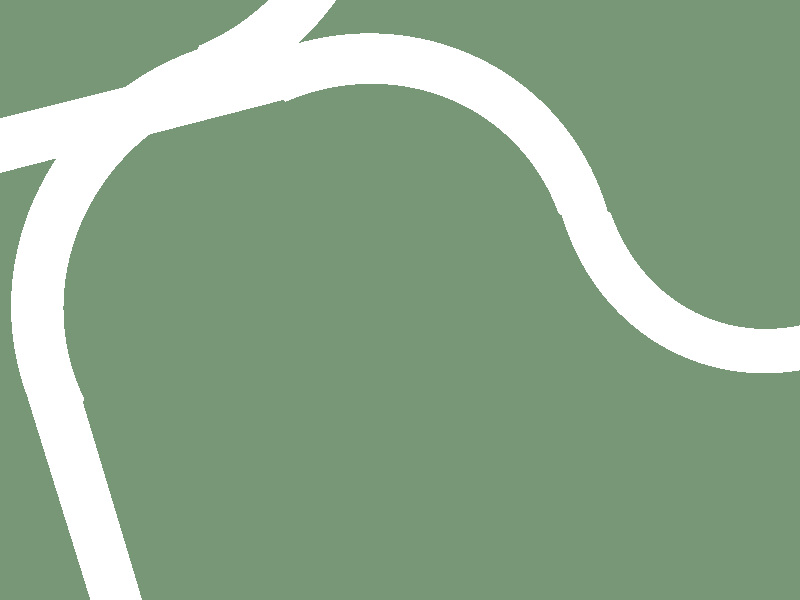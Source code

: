 #include "colors.inc"

camera{
	location<-7,7,-30>
	look_at<.7,0,0>
	angle 30
}
light_source{
<0,0,-90>
color White
spotlight
radius 30
falloff 4 //WHAT THIS DOES I KNOW NOT
tightness 1
area_light <1,0,0><0,0,1>2,2 
adaptive 1 //No adaptive == long time to trace (some reason). Higher the value the cleaner the umbra, vry high == longer trace.
jitter //Makes the umbra softer
point_at<0,0,0>
}
//light_source{ 
//<-3,-5,-390> 
//color <0.9,0.3,0.3>
//}
background{
color DarkGreen
}

#declare hyphae_texture = texture{
	pigment{White}
	finish{
	diffuse .5		
	}	
}

#declare half_torus = difference{
	torus{
		3,.3
		rotate 90*x
	}
	box{
		<-5,-5,-1>,<5,1,1>
	}
	box{
		<-5,-5,-1><-1,5,1>
	}
}

#declare cyli = cylinder{
	<0,3,0>,<0,-3,0>,.3
}

#declare septa_0 = union{
	object{half_torus	
	}
	object{half_torus 
		rotate 180*x rotate 180*y 
		translate 5.69*x translate 2*y
	}
	object{cyli
		rotate 90*z rotate 13*z
		translate -3.79*x translate 2.2*y
	}
	texture{hyphae_texture}
}	//make more of these	

#declare entire = union{
	object{ septa_0
		
	}
	object{ septa_0
		rotate 90*z
		translate -1*x
	}
}

object{ entire
	scale 1.7
}
